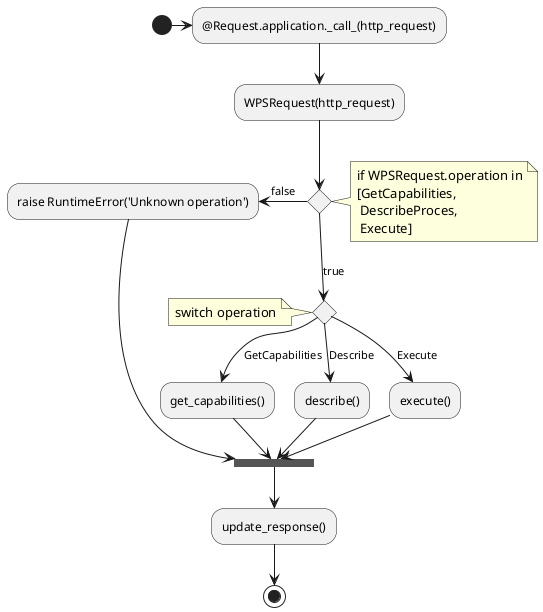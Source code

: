 @startuml
(*)  -> "@Request.application._call_(http_request)"
--> "WPSRequest(http_request)"
--> if ""
 note right
  if WPSRequest.operation in
  [GetCapabilities,
   DescribeProces,
   Execute]
 end note
 -->[true]if ""
  note left
   switch operation
  end note
  --> [GetCapabilities] "get_capabilities()"
  --> ==BEFORE_RESPONSE==
 else
  -->[Describe] "describe()"
  --> ==BEFORE_RESPONSE==
 else
  -->[Execute] "execute()"
  --> ==BEFORE_RESPONSE==
 Endif
else
 -left-> [false] "raise RuntimeError('Unknown operation')"
 --> ==BEFORE_RESPONSE==
Endif

--> "update_response()"
--> (*)
@enduml